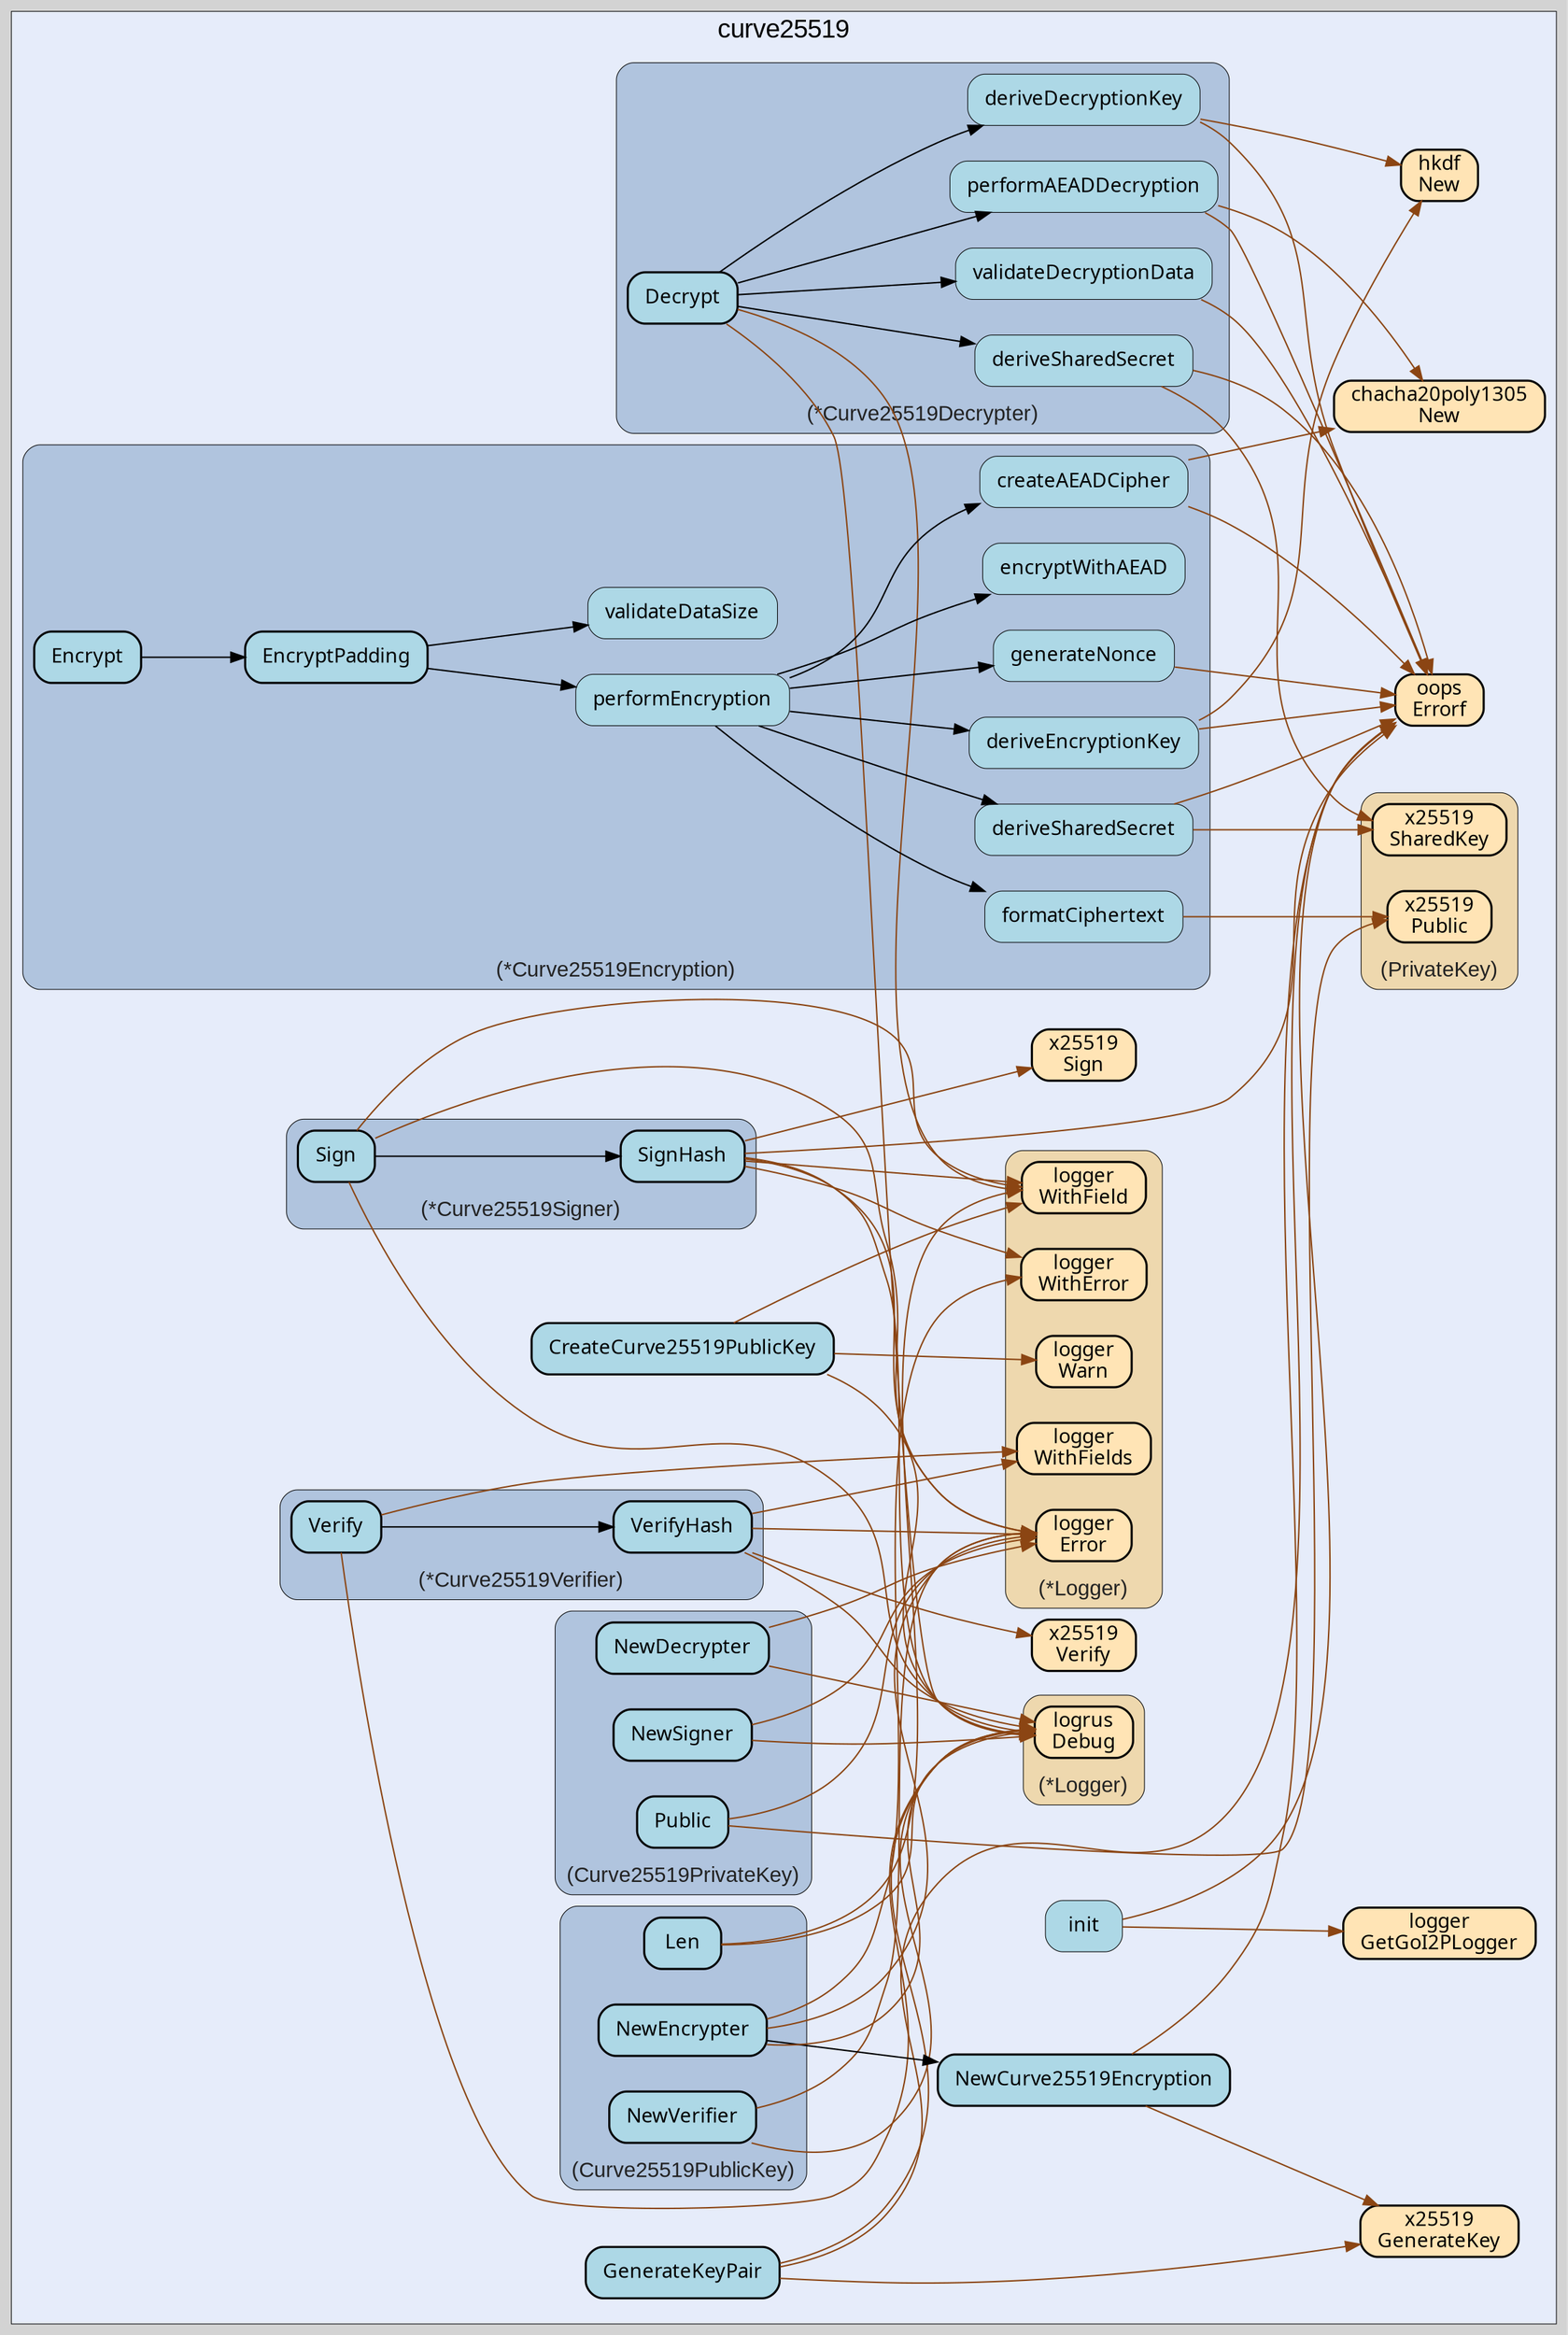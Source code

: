 digraph gocallvis {
    label="";
    labeljust="l";
    fontname="Arial";
    fontsize="14";
    rankdir="LR";
    bgcolor="lightgray";
    style="solid";
    penwidth="0.5";
    pad="0.0";
    nodesep="0.35";

    node [shape="box" style="filled,rounded" fillcolor="honeydew" fontname="Verdana" penwidth="1.0" margin="0.16,0.0"];
    edge [minlen="2"]

    subgraph "cluster_focus" {
        bgcolor="#e6ecfa";
label="curve25519";
labelloc="t";
labeljust="c";
fontsize="18";
        
        "go.step.sm/crypto/x25519.Sign" [ fillcolor="moccasin" label="x25519\nSign" penwidth="1.5" tooltip="go.step.sm/crypto/x25519.Sign | defined in x25519.go:139" ]
        "github.com/samber/oops.Errorf" [ fillcolor="moccasin" label="oops\nErrorf" penwidth="1.5" tooltip="github.com/samber/oops.Errorf | defined in oops.go:34" ]
        "golang.org/x/crypto/chacha20poly1305.New" [ fillcolor="moccasin" label="chacha20poly1305\nNew" penwidth="1.5" tooltip="golang.org/x/crypto/chacha20poly1305.New | defined in chacha20poly1305.go:40" ]
        "golang.org/x/crypto/hkdf.New" [ label="hkdf\nNew" penwidth="1.5" tooltip="golang.org/x/crypto/hkdf.New | defined in hkdf.go:92" fillcolor="moccasin" ]
        "github.com/go-i2p/crypto/curve25519.NewCurve25519Encryption" [ fillcolor="lightblue" label="NewCurve25519Encryption" penwidth="1.5" tooltip="github.com/go-i2p/crypto/curve25519.NewCurve25519Encryption | defined in curve25519_encryption.go:156\nat curve25519_encryption.go:162: calling [go.step.sm/crypto/x25519.GenerateKey]\nat curve25519_encryption.go:164: calling [github.com/samber/oops.Errorf]" ]
        "go.step.sm/crypto/x25519.GenerateKey" [ penwidth="1.5" tooltip="go.step.sm/crypto/x25519.GenerateKey | defined in x25519.go:37" fillcolor="moccasin" label="x25519\nGenerateKey" ]
        "go.step.sm/crypto/x25519.Verify" [ tooltip="go.step.sm/crypto/x25519.Verify | defined in x25519.go:217" fillcolor="moccasin" label="x25519\nVerify" penwidth="1.5" ]
        "github.com/go-i2p/crypto/curve25519.GenerateKeyPair" [ fillcolor="lightblue" label="GenerateKeyPair" penwidth="1.5" tooltip="github.com/go-i2p/crypto/curve25519.GenerateKeyPair | defined in utils.go:15\nat utils.go:16: calling [(*github.com/sirupsen/logrus.Logger).Debug]\nat utils.go:17: calling [go.step.sm/crypto/x25519.GenerateKey]\nat utils.go:19: calling [github.com/samber/oops.Errorf]" ]
        "github.com/go-i2p/crypto/curve25519.CreateCurve25519PublicKey" [ fillcolor="lightblue" label="CreateCurve25519PublicKey" penwidth="1.5" tooltip="github.com/go-i2p/crypto/curve25519.CreateCurve25519PublicKey | defined in curve25519_public_key.go:74\nat curve25519_public_key.go:75: calling [(*github.com/sirupsen/logrus.Logger).Debug]\nat curve25519_public_key.go:80: calling [(*github.com/sirupsen/logrus.Logger).Debug]\nat curve25519_public_key.go:75: calling [(*github.com/go-i2p/logger.Logger).WithField]\nat curve25519_public_key.go:82: calling [(*github.com/go-i2p/logger.Logger).WithField]\nat curve25519_public_key.go:83: calling [(*github.com/go-i2p/logger.Logger).Warn]" ]
        "github.com/go-i2p/crypto/curve25519.init" [ fillcolor="lightblue" label="init" penwidth="0.5" tooltip="github.com/go-i2p/crypto/curve25519.init | defined in .:0\nat constants.go:19: calling [github.com/samber/oops.Errorf]\nat constants.go:23: calling [github.com/samber/oops.Errorf]\nat constants.go:27: calling [github.com/samber/oops.Errorf]\nat constants.go:31: calling [github.com/samber/oops.Errorf]\nat constants.go:35: calling [github.com/samber/oops.Errorf]\nat constants.go:11: calling [github.com/go-i2p/logger.GetGoI2PLogger]" ]
        "github.com/go-i2p/logger.GetGoI2PLogger" [ fillcolor="moccasin" label="logger\nGetGoI2PLogger" penwidth="1.5" tooltip="github.com/go-i2p/logger.GetGoI2PLogger | defined in log.go:120" ]
        
        subgraph "cluster_*github.com/go-i2p/crypto/curve25519.Curve25519Decrypter" {
        penwidth="0.5";
labelloc="b";
style="rounded,filled";
tooltip="type: *github.com/go-i2p/crypto/curve25519.Curve25519Decrypter";
fontsize="15";
fontcolor="#222222";
fillcolor="lightsteelblue";
label="(*Curve25519Decrypter)";
        
        "(*github.com/go-i2p/crypto/curve25519.Curve25519Decrypter).deriveSharedSecret" [ fillcolor="lightblue" label="deriveSharedSecret" penwidth="0.5" tooltip="(*github.com/go-i2p/crypto/curve25519.Curve25519Decrypter).deriveSharedSecret | defined in curve25519_decrypter.go:61\nat curve25519_decrypter.go:67: calling [(go.step.sm/crypto/x25519.PrivateKey).SharedKey]\nat curve25519_decrypter.go:69: calling [github.com/samber/oops.Errorf]" ]
        "(*github.com/go-i2p/crypto/curve25519.Curve25519Decrypter).performAEADDecryption" [ fillcolor="lightblue" label="performAEADDecryption" penwidth="0.5" tooltip="(*github.com/go-i2p/crypto/curve25519.Curve25519Decrypter).performAEADDecryption | defined in curve25519_decrypter.go:86\nat curve25519_decrypter.go:87: calling [golang.org/x/crypto/chacha20poly1305.New]\nat curve25519_decrypter.go:89: calling [github.com/samber/oops.Errorf]\nat curve25519_decrypter.go:94: calling [github.com/samber/oops.Errorf]\nat curve25519_decrypter.go:102: calling [github.com/samber/oops.Errorf]" ]
        "(*github.com/go-i2p/crypto/curve25519.Curve25519Decrypter).deriveDecryptionKey" [ penwidth="0.5" tooltip="(*github.com/go-i2p/crypto/curve25519.Curve25519Decrypter).deriveDecryptionKey | defined in curve25519_decrypter.go:76\nat curve25519_decrypter.go:77: calling [golang.org/x/crypto/hkdf.New]\nat curve25519_decrypter.go:80: calling [github.com/samber/oops.Errorf]" fillcolor="lightblue" label="deriveDecryptionKey" ]
        "(*github.com/go-i2p/crypto/curve25519.Curve25519Decrypter).Decrypt" [ fillcolor="lightblue" label="Decrypt" penwidth="1.5" tooltip="(*github.com/go-i2p/crypto/curve25519.Curve25519Decrypter).Decrypt | defined in curve25519_decrypter.go:25\nat curve25519_decrypter.go:26: calling [(*github.com/sirupsen/logrus.Logger).Debug]\nat curve25519_decrypter.go:47: calling [(*github.com/sirupsen/logrus.Logger).Debug]\nat curve25519_decrypter.go:42: calling [(*github.com/go-i2p/crypto/curve25519.Curve25519Decrypter).performAEADDecryption]\nat curve25519_decrypter.go:37: calling [(*github.com/go-i2p/crypto/curve25519.Curve25519Decrypter).deriveDecryptionKey]\nat curve25519_decrypter.go:28: calling [(*github.com/go-i2p/crypto/curve25519.Curve25519Decrypter).validateDecryptionData]\nat curve25519_decrypter.go:26: calling [(*github.com/go-i2p/logger.Logger).WithField]\nat curve25519_decrypter.go:32: calling [(*github.com/go-i2p/crypto/curve25519.Curve25519Decrypter).deriveSharedSecret]" ]
        "(*github.com/go-i2p/crypto/curve25519.Curve25519Decrypter).validateDecryptionData" [ fillcolor="lightblue" label="validateDecryptionData" penwidth="0.5" tooltip="(*github.com/go-i2p/crypto/curve25519.Curve25519Decrypter).validateDecryptionData | defined in curve25519_decrypter.go:52\nat curve25519_decrypter.go:55: calling [github.com/samber/oops.Errorf]" ]
        
    }

        subgraph "cluster_*github.com/go-i2p/crypto/curve25519.Curve25519Encryption" {
        style="rounded,filled";
fillcolor="lightsteelblue";
tooltip="type: *github.com/go-i2p/crypto/curve25519.Curve25519Encryption";
penwidth="0.5";
fontsize="15";
fontcolor="#222222";
labelloc="b";
label="(*Curve25519Encryption)";
        
        "(*github.com/go-i2p/crypto/curve25519.Curve25519Encryption).deriveSharedSecret" [ tooltip="(*github.com/go-i2p/crypto/curve25519.Curve25519Encryption).deriveSharedSecret | defined in curve25519_encryption.go:82\nat curve25519_encryption.go:83: calling [(go.step.sm/crypto/x25519.PrivateKey).SharedKey]\nat curve25519_encryption.go:85: calling [github.com/samber/oops.Errorf]" fillcolor="lightblue" label="deriveSharedSecret" penwidth="0.5" ]
        "(*github.com/go-i2p/crypto/curve25519.Curve25519Encryption).performEncryption" [ fillcolor="lightblue" label="performEncryption" penwidth="0.5" tooltip="(*github.com/go-i2p/crypto/curve25519.Curve25519Encryption).performEncryption | defined in curve25519_encryption.go:45\nat curve25519_encryption.go:68: calling [(*github.com/go-i2p/crypto/curve25519.Curve25519Encryption).formatCiphertext]\nat curve25519_encryption.go:61: calling [(*github.com/go-i2p/crypto/curve25519.Curve25519Encryption).generateNonce]\nat curve25519_encryption.go:66: calling [(*github.com/go-i2p/crypto/curve25519.Curve25519Encryption).encryptWithAEAD]\nat curve25519_encryption.go:51: calling [(*github.com/go-i2p/crypto/curve25519.Curve25519Encryption).deriveEncryptionKey]\nat curve25519_encryption.go:46: calling [(*github.com/go-i2p/crypto/curve25519.Curve25519Encryption).deriveSharedSecret]\nat curve25519_encryption.go:56: calling [(*github.com/go-i2p/crypto/curve25519.Curve25519Encryption).createAEADCipher]" ]
        "(*github.com/go-i2p/crypto/curve25519.Curve25519Encryption).deriveEncryptionKey" [ label="deriveEncryptionKey" penwidth="0.5" tooltip="(*github.com/go-i2p/crypto/curve25519.Curve25519Encryption).deriveEncryptionKey | defined in curve25519_encryption.go:91\nat curve25519_encryption.go:95: calling [github.com/samber/oops.Errorf]\nat curve25519_encryption.go:92: calling [golang.org/x/crypto/hkdf.New]" fillcolor="lightblue" ]
        "(*github.com/go-i2p/crypto/curve25519.Curve25519Encryption).createAEADCipher" [ fillcolor="lightblue" label="createAEADCipher" penwidth="0.5" tooltip="(*github.com/go-i2p/crypto/curve25519.Curve25519Encryption).createAEADCipher | defined in curve25519_encryption.go:101\nat curve25519_encryption.go:102: calling [golang.org/x/crypto/chacha20poly1305.New]\nat curve25519_encryption.go:104: calling [github.com/samber/oops.Errorf]" ]
        "(*github.com/go-i2p/crypto/curve25519.Curve25519Encryption).generateNonce" [ fillcolor="lightblue" label="generateNonce" penwidth="0.5" tooltip="(*github.com/go-i2p/crypto/curve25519.Curve25519Encryption).generateNonce | defined in curve25519_encryption.go:110\nat curve25519_encryption.go:113: calling [github.com/samber/oops.Errorf]" ]
        "(*github.com/go-i2p/crypto/curve25519.Curve25519Encryption).encryptWithAEAD" [ fillcolor="lightblue" label="encryptWithAEAD" penwidth="0.5" tooltip="(*github.com/go-i2p/crypto/curve25519.Curve25519Encryption).encryptWithAEAD | defined in curve25519_encryption.go:119" ]
        "(*github.com/go-i2p/crypto/curve25519.Curve25519Encryption).formatCiphertext" [ label="formatCiphertext" penwidth="0.5" tooltip="(*github.com/go-i2p/crypto/curve25519.Curve25519Encryption).formatCiphertext | defined in curve25519_encryption.go:124\nat curve25519_encryption.go:125: calling [(go.step.sm/crypto/x25519.PrivateKey).Public]" fillcolor="lightblue" ]
        "(*github.com/go-i2p/crypto/curve25519.Curve25519Encryption).EncryptPadding" [ tooltip="(*github.com/go-i2p/crypto/curve25519.Curve25519Encryption).EncryptPadding | defined in curve25519_encryption.go:36\nat curve25519_encryption.go:37: calling [(*github.com/go-i2p/crypto/curve25519.Curve25519Encryption).validateDataSize]\nat curve25519_encryption.go:41: calling [(*github.com/go-i2p/crypto/curve25519.Curve25519Encryption).performEncryption]" fillcolor="lightblue" label="EncryptPadding" penwidth="1.5" ]
        "(*github.com/go-i2p/crypto/curve25519.Curve25519Encryption).validateDataSize" [ tooltip="(*github.com/go-i2p/crypto/curve25519.Curve25519Encryption).validateDataSize | defined in curve25519_encryption.go:72" fillcolor="lightblue" label="validateDataSize" penwidth="0.5" ]
        "(*github.com/go-i2p/crypto/curve25519.Curve25519Encryption).Encrypt" [ fillcolor="lightblue" label="Encrypt" penwidth="1.5" tooltip="(*github.com/go-i2p/crypto/curve25519.Curve25519Encryption).Encrypt | defined in curve25519_encryption.go:27\nat curve25519_encryption.go:28: calling [(*github.com/go-i2p/crypto/curve25519.Curve25519Encryption).EncryptPadding]" ]
        
    }

        subgraph "cluster_*github.com/go-i2p/crypto/curve25519.Curve25519Signer" {
        labelloc="b";
style="rounded,filled";
fillcolor="lightsteelblue";
penwidth="0.5";
fontsize="15";
fontcolor="#222222";
label="(*Curve25519Signer)";
tooltip="type: *github.com/go-i2p/crypto/curve25519.Curve25519Signer";
        
        "(*github.com/go-i2p/crypto/curve25519.Curve25519Signer).Sign" [ label="Sign" penwidth="1.5" tooltip="(*github.com/go-i2p/crypto/curve25519.Curve25519Signer).Sign | defined in curve25519_signer.go:22\nat curve25519_signer.go:32: calling [(*github.com/go-i2p/crypto/curve25519.Curve25519Signer).SignHash]\nat curve25519_signer.go:26: calling [(*github.com/go-i2p/logger.Logger).Error]\nat curve25519_signer.go:23: calling [(*github.com/sirupsen/logrus.Logger).Debug]\nat curve25519_signer.go:23: calling [(*github.com/go-i2p/logger.Logger).WithField]" fillcolor="lightblue" ]
        "(*github.com/go-i2p/crypto/curve25519.Curve25519Signer).SignHash" [ fillcolor="lightblue" label="SignHash" penwidth="1.5" tooltip="(*github.com/go-i2p/crypto/curve25519.Curve25519Signer).SignHash | defined in curve25519_signer.go:39\nat curve25519_signer.go:42: calling [go.step.sm/crypto/x25519.Sign]\nat curve25519_signer.go:40: calling [(*github.com/sirupsen/logrus.Logger).Debug]\nat curve25519_signer.go:48: calling [(*github.com/sirupsen/logrus.Logger).Debug]\nat curve25519_signer.go:45: calling [github.com/samber/oops.Errorf]\nat curve25519_signer.go:40: calling [(*github.com/go-i2p/logger.Logger).WithField]\nat curve25519_signer.go:48: calling [(*github.com/go-i2p/logger.Logger).WithField]\nat curve25519_signer.go:44: calling [(*github.com/go-i2p/logger.Logger).Error]\nat curve25519_signer.go:44: calling [(*github.com/go-i2p/logger.Logger).WithError]" ]
        
    }

        subgraph "cluster_*github.com/go-i2p/crypto/curve25519.Curve25519Verifier" {
        penwidth="0.5";
labelloc="b";
style="rounded,filled";
fillcolor="lightsteelblue";
label="(*Curve25519Verifier)";
tooltip="type: *github.com/go-i2p/crypto/curve25519.Curve25519Verifier";
fontsize="15";
fontcolor="#222222";
        
        "(*github.com/go-i2p/crypto/curve25519.Curve25519Verifier).VerifyHash" [ penwidth="1.5" tooltip="(*github.com/go-i2p/crypto/curve25519.Curve25519Verifier).VerifyHash | defined in curve25519_verifier.go:23\nat curve25519_verifier.go:30: calling [(*github.com/go-i2p/logger.Logger).Error]\nat curve25519_verifier.go:35: calling [(*github.com/go-i2p/logger.Logger).Error]\nat curve25519_verifier.go:41: calling [(*github.com/go-i2p/logger.Logger).Error]\nat curve25519_verifier.go:27: calling [(*github.com/sirupsen/logrus.Logger).Debug]\nat curve25519_verifier.go:45: calling [(*github.com/sirupsen/logrus.Logger).Debug]\nat curve25519_verifier.go:40: calling [go.step.sm/crypto/x25519.Verify]\nat curve25519_verifier.go:24: calling [(*github.com/go-i2p/logger.Logger).WithFields]" fillcolor="lightblue" label="VerifyHash" ]
        "(*github.com/go-i2p/crypto/curve25519.Curve25519Verifier).Verify" [ fillcolor="lightblue" label="Verify" penwidth="1.5" tooltip="(*github.com/go-i2p/crypto/curve25519.Curve25519Verifier).Verify | defined in curve25519_verifier.go:53\nat curve25519_verifier.go:61: calling [(*github.com/go-i2p/crypto/curve25519.Curve25519Verifier).VerifyHash]\nat curve25519_verifier.go:57: calling [(*github.com/sirupsen/logrus.Logger).Debug]\nat curve25519_verifier.go:54: calling [(*github.com/go-i2p/logger.Logger).WithFields]" ]
        
    }

        subgraph "cluster_*github.com/go-i2p/logger.Logger" {
        style="rounded,filled";
fillcolor="wheat2";
label="(*Logger)";
tooltip="type: *github.com/go-i2p/logger.Logger";
penwidth="0.5";
fontsize="15";
fontcolor="#222222";
labelloc="b";
        
        "(*github.com/go-i2p/logger.Logger).Error" [ fillcolor="moccasin" label="logger\nError" penwidth="1.5" tooltip="(*github.com/go-i2p/logger.Logger).Error | defined in log.go:42" ]
        "(*github.com/go-i2p/logger.Logger).WithField" [ fillcolor="moccasin" label="logger\nWithField" penwidth="1.5" tooltip="(*github.com/go-i2p/logger.Logger).WithField | defined in log.go:54" ]
        "(*github.com/go-i2p/logger.Logger).WithError" [ tooltip="(*github.com/go-i2p/logger.Logger).WithError | defined in log.go:66" fillcolor="moccasin" label="logger\nWithError" penwidth="1.5" ]
        "(*github.com/go-i2p/logger.Logger).WithFields" [ tooltip="(*github.com/go-i2p/logger.Logger).WithFields | defined in log.go:60" fillcolor="moccasin" label="logger\nWithFields" penwidth="1.5" ]
        "(*github.com/go-i2p/logger.Logger).Warn" [ penwidth="1.5" tooltip="(*github.com/go-i2p/logger.Logger).Warn | defined in log.go:30" fillcolor="moccasin" label="logger\nWarn" ]
        
    }

        subgraph "cluster_*github.com/sirupsen/logrus.Logger" {
        label="(*Logger)";
tooltip="type: *github.com/sirupsen/logrus.Logger";
penwidth="0.5";
fontsize="15";
fontcolor="#222222";
labelloc="b";
style="rounded,filled";
fillcolor="wheat2";
        
        "(*github.com/sirupsen/logrus.Logger).Debug" [ label="logrus\nDebug" penwidth="1.5" tooltip="(*github.com/sirupsen/logrus.Logger).Debug | defined in logger.go:221" fillcolor="moccasin" ]
        
    }

        subgraph "cluster_github.com/go-i2p/crypto/curve25519.Curve25519PrivateKey" {
        style="rounded,filled";
fontsize="15";
labelloc="b";
fillcolor="lightsteelblue";
label="(Curve25519PrivateKey)";
tooltip="type: github.com/go-i2p/crypto/curve25519.Curve25519PrivateKey";
penwidth="0.5";
fontcolor="#222222";
        
        "(github.com/go-i2p/crypto/curve25519.Curve25519PrivateKey).Public" [ fillcolor="lightblue" label="Public" penwidth="1.5" tooltip="(github.com/go-i2p/crypto/curve25519.Curve25519PrivateKey).Public | defined in curve25519_private_key.go:25\nat curve25519_private_key.go:35: calling [(go.step.sm/crypto/x25519.PrivateKey).Public]\nat curve25519_private_key.go:38: calling [(*github.com/go-i2p/logger.Logger).Error]" ]
        "(github.com/go-i2p/crypto/curve25519.Curve25519PrivateKey).NewDecrypter" [ fillcolor="lightblue" label="NewDecrypter" penwidth="1.5" tooltip="(github.com/go-i2p/crypto/curve25519.Curve25519PrivateKey).NewDecrypter | defined in curve25519_private_key.go:60\nat curve25519_private_key.go:61: calling [(*github.com/sirupsen/logrus.Logger).Debug]\nat curve25519_private_key.go:63: calling [(*github.com/go-i2p/logger.Logger).Error]" ]
        "(github.com/go-i2p/crypto/curve25519.Curve25519PrivateKey).NewSigner" [ fillcolor="lightblue" label="NewSigner" penwidth="1.5" tooltip="(github.com/go-i2p/crypto/curve25519.Curve25519PrivateKey).NewSigner | defined in curve25519_private_key.go:80\nat curve25519_private_key.go:81: calling [(*github.com/sirupsen/logrus.Logger).Debug]\nat curve25519_private_key.go:83: calling [(*github.com/go-i2p/logger.Logger).Error]" ]
        
    }

        subgraph "cluster_github.com/go-i2p/crypto/curve25519.Curve25519PublicKey" {
        penwidth="0.5";
fontsize="15";
fontcolor="#222222";
style="rounded,filled";
fillcolor="lightsteelblue";
label="(Curve25519PublicKey)";
tooltip="type: github.com/go-i2p/crypto/curve25519.Curve25519PublicKey";
labelloc="b";
        
        "(github.com/go-i2p/crypto/curve25519.Curve25519PublicKey).NewVerifier" [ fillcolor="lightblue" label="NewVerifier" penwidth="1.5" tooltip="(github.com/go-i2p/crypto/curve25519.Curve25519PublicKey).NewVerifier | defined in curve25519_public_key.go:26\nat curve25519_public_key.go:29: calling [(*github.com/go-i2p/logger.Logger).Error]\nat curve25519_public_key.go:27: calling [(*github.com/sirupsen/logrus.Logger).Debug]" ]
        "(github.com/go-i2p/crypto/curve25519.Curve25519PublicKey).NewEncrypter" [ penwidth="1.5" tooltip="(github.com/go-i2p/crypto/curve25519.Curve25519PublicKey).NewEncrypter | defined in curve25519_public_key.go:48\nat curve25519_public_key.go:49: calling [(*github.com/sirupsen/logrus.Logger).Debug]\nat curve25519_public_key.go:66: calling [(*github.com/sirupsen/logrus.Logger).Debug]\nat curve25519_public_key.go:62: calling [(*github.com/go-i2p/logger.Logger).WithError]\nat curve25519_public_key.go:52: calling [(*github.com/go-i2p/logger.Logger).Error]\nat curve25519_public_key.go:62: calling [(*github.com/go-i2p/logger.Logger).Error]\nat curve25519_public_key.go:60: calling [github.com/go-i2p/crypto/curve25519.NewCurve25519Encryption]" fillcolor="lightblue" label="NewEncrypter" ]
        "(github.com/go-i2p/crypto/curve25519.Curve25519PublicKey).Len" [ label="Len" penwidth="1.5" tooltip="(github.com/go-i2p/crypto/curve25519.Curve25519PublicKey).Len | defined in curve25519_public_key.go:38\nat curve25519_public_key.go:40: calling [(*github.com/go-i2p/logger.Logger).WithField]\nat curve25519_public_key.go:40: calling [(*github.com/sirupsen/logrus.Logger).Debug]" fillcolor="lightblue" ]
        
    }

        subgraph "cluster_go.step.sm/crypto/x25519.PrivateKey" {
        label="(PrivateKey)";
tooltip="type: go.step.sm/crypto/x25519.PrivateKey";
penwidth="0.5";
fontsize="15";
fontcolor="#222222";
labelloc="b";
style="rounded,filled";
fillcolor="wheat2";
        
        "(go.step.sm/crypto/x25519.PrivateKey).SharedKey" [ fillcolor="moccasin" label="x25519\nSharedKey" penwidth="1.5" tooltip="(go.step.sm/crypto/x25519.PrivateKey).SharedKey | defined in x25519.go:101" ]
        "(go.step.sm/crypto/x25519.PrivateKey).Public" [ fillcolor="moccasin" label="x25519\nPublic" penwidth="1.5" tooltip="(go.step.sm/crypto/x25519.PrivateKey).Public | defined in x25519.go:74" ]
        
    }

    }

    "(*github.com/go-i2p/crypto/curve25519.Curve25519Signer).SignHash" -> "go.step.sm/crypto/x25519.Sign" [ tooltip="at curve25519_signer.go:42: calling [go.step.sm/crypto/x25519.Sign]" color="saddlebrown" ]
    "(*github.com/go-i2p/crypto/curve25519.Curve25519Encryption).deriveEncryptionKey" -> "github.com/samber/oops.Errorf" [ tooltip="at curve25519_encryption.go:95: calling [github.com/samber/oops.Errorf]" color="saddlebrown" ]
    "(github.com/go-i2p/crypto/curve25519.Curve25519PrivateKey).Public" -> "(go.step.sm/crypto/x25519.PrivateKey).Public" [ color="saddlebrown" tooltip="at curve25519_private_key.go:35: calling [(go.step.sm/crypto/x25519.PrivateKey).Public]" ]
    "(github.com/go-i2p/crypto/curve25519.Curve25519PrivateKey).NewDecrypter" -> "(*github.com/sirupsen/logrus.Logger).Debug" [ tooltip="at curve25519_private_key.go:61: calling [(*github.com/sirupsen/logrus.Logger).Debug]" color="saddlebrown" ]
    "(*github.com/go-i2p/crypto/curve25519.Curve25519Signer).SignHash" -> "(*github.com/sirupsen/logrus.Logger).Debug" [ color="saddlebrown" tooltip="at curve25519_signer.go:40: calling [(*github.com/sirupsen/logrus.Logger).Debug]\nat curve25519_signer.go:48: calling [(*github.com/sirupsen/logrus.Logger).Debug]" ]
    "(*github.com/go-i2p/crypto/curve25519.Curve25519Signer).SignHash" -> "github.com/samber/oops.Errorf" [ color="saddlebrown" tooltip="at curve25519_signer.go:45: calling [github.com/samber/oops.Errorf]" ]
    "(*github.com/go-i2p/crypto/curve25519.Curve25519Signer).Sign" -> "(*github.com/go-i2p/crypto/curve25519.Curve25519Signer).SignHash" [ tooltip="at curve25519_signer.go:32: calling [(*github.com/go-i2p/crypto/curve25519.Curve25519Signer).SignHash]" ]
    "(*github.com/go-i2p/crypto/curve25519.Curve25519Encryption).createAEADCipher" -> "golang.org/x/crypto/chacha20poly1305.New" [ color="saddlebrown" tooltip="at curve25519_encryption.go:102: calling [golang.org/x/crypto/chacha20poly1305.New]" ]
    "(*github.com/go-i2p/crypto/curve25519.Curve25519Encryption).performEncryption" -> "(*github.com/go-i2p/crypto/curve25519.Curve25519Encryption).formatCiphertext" [ tooltip="at curve25519_encryption.go:68: calling [(*github.com/go-i2p/crypto/curve25519.Curve25519Encryption).formatCiphertext]" ]
    "(*github.com/go-i2p/crypto/curve25519.Curve25519Verifier).VerifyHash" -> "(*github.com/go-i2p/logger.Logger).Error" [ tooltip="at curve25519_verifier.go:30: calling [(*github.com/go-i2p/logger.Logger).Error]\nat curve25519_verifier.go:35: calling [(*github.com/go-i2p/logger.Logger).Error]\nat curve25519_verifier.go:41: calling [(*github.com/go-i2p/logger.Logger).Error]" color="saddlebrown" ]
    "(*github.com/go-i2p/crypto/curve25519.Curve25519Decrypter).Decrypt" -> "(*github.com/sirupsen/logrus.Logger).Debug" [ tooltip="at curve25519_decrypter.go:26: calling [(*github.com/sirupsen/logrus.Logger).Debug]\nat curve25519_decrypter.go:47: calling [(*github.com/sirupsen/logrus.Logger).Debug]" color="saddlebrown" ]
    "(*github.com/go-i2p/crypto/curve25519.Curve25519Decrypter).Decrypt" -> "(*github.com/go-i2p/crypto/curve25519.Curve25519Decrypter).performAEADDecryption" [ tooltip="at curve25519_decrypter.go:42: calling [(*github.com/go-i2p/crypto/curve25519.Curve25519Decrypter).performAEADDecryption]" ]
    "(*github.com/go-i2p/crypto/curve25519.Curve25519Decrypter).performAEADDecryption" -> "golang.org/x/crypto/chacha20poly1305.New" [ color="saddlebrown" tooltip="at curve25519_decrypter.go:87: calling [golang.org/x/crypto/chacha20poly1305.New]" ]
    "(*github.com/go-i2p/crypto/curve25519.Curve25519Verifier).VerifyHash" -> "(*github.com/sirupsen/logrus.Logger).Debug" [ color="saddlebrown" tooltip="at curve25519_verifier.go:27: calling [(*github.com/sirupsen/logrus.Logger).Debug]\nat curve25519_verifier.go:45: calling [(*github.com/sirupsen/logrus.Logger).Debug]" ]
    "(*github.com/go-i2p/crypto/curve25519.Curve25519Verifier).VerifyHash" -> "go.step.sm/crypto/x25519.Verify" [ color="saddlebrown" tooltip="at curve25519_verifier.go:40: calling [go.step.sm/crypto/x25519.Verify]" ]
    "(github.com/go-i2p/crypto/curve25519.Curve25519PublicKey).Len" -> "(*github.com/go-i2p/logger.Logger).WithField" [ tooltip="at curve25519_public_key.go:40: calling [(*github.com/go-i2p/logger.Logger).WithField]" color="saddlebrown" ]
    "github.com/go-i2p/crypto/curve25519.init" -> "github.com/samber/oops.Errorf" [ color="saddlebrown" tooltip="at constants.go:19: calling [github.com/samber/oops.Errorf]\nat constants.go:23: calling [github.com/samber/oops.Errorf]\nat constants.go:27: calling [github.com/samber/oops.Errorf]\nat constants.go:31: calling [github.com/samber/oops.Errorf]\nat constants.go:35: calling [github.com/samber/oops.Errorf]" ]
    "(*github.com/go-i2p/crypto/curve25519.Curve25519Encryption).EncryptPadding" -> "(*github.com/go-i2p/crypto/curve25519.Curve25519Encryption).validateDataSize" [ tooltip="at curve25519_encryption.go:37: calling [(*github.com/go-i2p/crypto/curve25519.Curve25519Encryption).validateDataSize]" ]
    "(*github.com/go-i2p/crypto/curve25519.Curve25519Encryption).performEncryption" -> "(*github.com/go-i2p/crypto/curve25519.Curve25519Encryption).generateNonce" [ tooltip="at curve25519_encryption.go:61: calling [(*github.com/go-i2p/crypto/curve25519.Curve25519Encryption).generateNonce]" ]
    "(*github.com/go-i2p/crypto/curve25519.Curve25519Decrypter).validateDecryptionData" -> "github.com/samber/oops.Errorf" [ color="saddlebrown" tooltip="at curve25519_decrypter.go:55: calling [github.com/samber/oops.Errorf]" ]
    "github.com/go-i2p/crypto/curve25519.GenerateKeyPair" -> "(*github.com/sirupsen/logrus.Logger).Debug" [ color="saddlebrown" tooltip="at utils.go:16: calling [(*github.com/sirupsen/logrus.Logger).Debug]" ]
    "(*github.com/go-i2p/crypto/curve25519.Curve25519Decrypter).deriveSharedSecret" -> "(go.step.sm/crypto/x25519.PrivateKey).SharedKey" [ color="saddlebrown" tooltip="at curve25519_decrypter.go:67: calling [(go.step.sm/crypto/x25519.PrivateKey).SharedKey]" ]
    "(*github.com/go-i2p/crypto/curve25519.Curve25519Encryption).deriveEncryptionKey" -> "golang.org/x/crypto/hkdf.New" [ color="saddlebrown" tooltip="at curve25519_encryption.go:92: calling [golang.org/x/crypto/hkdf.New]" ]
    "github.com/go-i2p/crypto/curve25519.CreateCurve25519PublicKey" -> "(*github.com/sirupsen/logrus.Logger).Debug" [ color="saddlebrown" tooltip="at curve25519_public_key.go:75: calling [(*github.com/sirupsen/logrus.Logger).Debug]\nat curve25519_public_key.go:80: calling [(*github.com/sirupsen/logrus.Logger).Debug]" ]
    "(*github.com/go-i2p/crypto/curve25519.Curve25519Encryption).Encrypt" -> "(*github.com/go-i2p/crypto/curve25519.Curve25519Encryption).EncryptPadding" [ tooltip="at curve25519_encryption.go:28: calling [(*github.com/go-i2p/crypto/curve25519.Curve25519Encryption).EncryptPadding]" ]
    "(*github.com/go-i2p/crypto/curve25519.Curve25519Verifier).Verify" -> "(*github.com/go-i2p/crypto/curve25519.Curve25519Verifier).VerifyHash" [ tooltip="at curve25519_verifier.go:61: calling [(*github.com/go-i2p/crypto/curve25519.Curve25519Verifier).VerifyHash]" ]
    "(*github.com/go-i2p/crypto/curve25519.Curve25519Signer).SignHash" -> "(*github.com/go-i2p/logger.Logger).WithField" [ color="saddlebrown" tooltip="at curve25519_signer.go:40: calling [(*github.com/go-i2p/logger.Logger).WithField]\nat curve25519_signer.go:48: calling [(*github.com/go-i2p/logger.Logger).WithField]" ]
    "(*github.com/go-i2p/crypto/curve25519.Curve25519Encryption).deriveSharedSecret" -> "(go.step.sm/crypto/x25519.PrivateKey).SharedKey" [ tooltip="at curve25519_encryption.go:83: calling [(go.step.sm/crypto/x25519.PrivateKey).SharedKey]" color="saddlebrown" ]
    "github.com/go-i2p/crypto/curve25519.NewCurve25519Encryption" -> "go.step.sm/crypto/x25519.GenerateKey" [ color="saddlebrown" tooltip="at curve25519_encryption.go:162: calling [go.step.sm/crypto/x25519.GenerateKey]" ]
    "(github.com/go-i2p/crypto/curve25519.Curve25519PrivateKey).Public" -> "(*github.com/go-i2p/logger.Logger).Error" [ tooltip="at curve25519_private_key.go:38: calling [(*github.com/go-i2p/logger.Logger).Error]" color="saddlebrown" ]
    "(*github.com/go-i2p/crypto/curve25519.Curve25519Signer).Sign" -> "(*github.com/go-i2p/logger.Logger).Error" [ color="saddlebrown" tooltip="at curve25519_signer.go:26: calling [(*github.com/go-i2p/logger.Logger).Error]" ]
    "(*github.com/go-i2p/crypto/curve25519.Curve25519Encryption).formatCiphertext" -> "(go.step.sm/crypto/x25519.PrivateKey).Public" [ color="saddlebrown" tooltip="at curve25519_encryption.go:125: calling [(go.step.sm/crypto/x25519.PrivateKey).Public]" ]
    "(*github.com/go-i2p/crypto/curve25519.Curve25519Decrypter).deriveDecryptionKey" -> "golang.org/x/crypto/hkdf.New" [ tooltip="at curve25519_decrypter.go:77: calling [golang.org/x/crypto/hkdf.New]" color="saddlebrown" ]
    "(*github.com/go-i2p/crypto/curve25519.Curve25519Decrypter).Decrypt" -> "(*github.com/go-i2p/crypto/curve25519.Curve25519Decrypter).deriveDecryptionKey" [ tooltip="at curve25519_decrypter.go:37: calling [(*github.com/go-i2p/crypto/curve25519.Curve25519Decrypter).deriveDecryptionKey]" ]
    "github.com/go-i2p/crypto/curve25519.GenerateKeyPair" -> "go.step.sm/crypto/x25519.GenerateKey" [ color="saddlebrown" tooltip="at utils.go:17: calling [go.step.sm/crypto/x25519.GenerateKey]" ]
    "(*github.com/go-i2p/crypto/curve25519.Curve25519Decrypter).deriveSharedSecret" -> "github.com/samber/oops.Errorf" [ color="saddlebrown" tooltip="at curve25519_decrypter.go:69: calling [github.com/samber/oops.Errorf]" ]
    "(*github.com/go-i2p/crypto/curve25519.Curve25519Encryption).createAEADCipher" -> "github.com/samber/oops.Errorf" [ color="saddlebrown" tooltip="at curve25519_encryption.go:104: calling [github.com/samber/oops.Errorf]" ]
    "(*github.com/go-i2p/crypto/curve25519.Curve25519Encryption).performEncryption" -> "(*github.com/go-i2p/crypto/curve25519.Curve25519Encryption).encryptWithAEAD" [ tooltip="at curve25519_encryption.go:66: calling [(*github.com/go-i2p/crypto/curve25519.Curve25519Encryption).encryptWithAEAD]" ]
    "github.com/go-i2p/crypto/curve25519.GenerateKeyPair" -> "github.com/samber/oops.Errorf" [ tooltip="at utils.go:19: calling [github.com/samber/oops.Errorf]" color="saddlebrown" ]
    "(github.com/go-i2p/crypto/curve25519.Curve25519PublicKey).NewEncrypter" -> "(*github.com/sirupsen/logrus.Logger).Debug" [ tooltip="at curve25519_public_key.go:49: calling [(*github.com/sirupsen/logrus.Logger).Debug]\nat curve25519_public_key.go:66: calling [(*github.com/sirupsen/logrus.Logger).Debug]" color="saddlebrown" ]
    "(github.com/go-i2p/crypto/curve25519.Curve25519PublicKey).NewVerifier" -> "(*github.com/go-i2p/logger.Logger).Error" [ color="saddlebrown" tooltip="at curve25519_public_key.go:29: calling [(*github.com/go-i2p/logger.Logger).Error]" ]
    "(*github.com/go-i2p/crypto/curve25519.Curve25519Encryption).deriveSharedSecret" -> "github.com/samber/oops.Errorf" [ color="saddlebrown" tooltip="at curve25519_encryption.go:85: calling [github.com/samber/oops.Errorf]" ]
    "(*github.com/go-i2p/crypto/curve25519.Curve25519Decrypter).Decrypt" -> "(*github.com/go-i2p/crypto/curve25519.Curve25519Decrypter).validateDecryptionData" [ tooltip="at curve25519_decrypter.go:28: calling [(*github.com/go-i2p/crypto/curve25519.Curve25519Decrypter).validateDecryptionData]" ]
    "(*github.com/go-i2p/crypto/curve25519.Curve25519Encryption).EncryptPadding" -> "(*github.com/go-i2p/crypto/curve25519.Curve25519Encryption).performEncryption" [ tooltip="at curve25519_encryption.go:41: calling [(*github.com/go-i2p/crypto/curve25519.Curve25519Encryption).performEncryption]" ]
    "(github.com/go-i2p/crypto/curve25519.Curve25519PrivateKey).NewSigner" -> "(*github.com/sirupsen/logrus.Logger).Debug" [ color="saddlebrown" tooltip="at curve25519_private_key.go:81: calling [(*github.com/sirupsen/logrus.Logger).Debug]" ]
    "(github.com/go-i2p/crypto/curve25519.Curve25519PrivateKey).NewSigner" -> "(*github.com/go-i2p/logger.Logger).Error" [ color="saddlebrown" tooltip="at curve25519_private_key.go:83: calling [(*github.com/go-i2p/logger.Logger).Error]" ]
    "(*github.com/go-i2p/crypto/curve25519.Curve25519Signer).SignHash" -> "(*github.com/go-i2p/logger.Logger).Error" [ color="saddlebrown" tooltip="at curve25519_signer.go:44: calling [(*github.com/go-i2p/logger.Logger).Error]" ]
    "(*github.com/go-i2p/crypto/curve25519.Curve25519Encryption).performEncryption" -> "(*github.com/go-i2p/crypto/curve25519.Curve25519Encryption).deriveEncryptionKey" [ tooltip="at curve25519_encryption.go:51: calling [(*github.com/go-i2p/crypto/curve25519.Curve25519Encryption).deriveEncryptionKey]" ]
    "(*github.com/go-i2p/crypto/curve25519.Curve25519Verifier).Verify" -> "(*github.com/sirupsen/logrus.Logger).Debug" [ color="saddlebrown" tooltip="at curve25519_verifier.go:57: calling [(*github.com/sirupsen/logrus.Logger).Debug]" ]
    "(github.com/go-i2p/crypto/curve25519.Curve25519PublicKey).Len" -> "(*github.com/sirupsen/logrus.Logger).Debug" [ color="saddlebrown" tooltip="at curve25519_public_key.go:40: calling [(*github.com/sirupsen/logrus.Logger).Debug]" ]
    "(*github.com/go-i2p/crypto/curve25519.Curve25519Signer).Sign" -> "(*github.com/sirupsen/logrus.Logger).Debug" [ color="saddlebrown" tooltip="at curve25519_signer.go:23: calling [(*github.com/sirupsen/logrus.Logger).Debug]" ]
    "(*github.com/go-i2p/crypto/curve25519.Curve25519Encryption).performEncryption" -> "(*github.com/go-i2p/crypto/curve25519.Curve25519Encryption).deriveSharedSecret" [ tooltip="at curve25519_encryption.go:46: calling [(*github.com/go-i2p/crypto/curve25519.Curve25519Encryption).deriveSharedSecret]" ]
    "(*github.com/go-i2p/crypto/curve25519.Curve25519Encryption).generateNonce" -> "github.com/samber/oops.Errorf" [ color="saddlebrown" tooltip="at curve25519_encryption.go:113: calling [github.com/samber/oops.Errorf]" ]
    "github.com/go-i2p/crypto/curve25519.CreateCurve25519PublicKey" -> "(*github.com/go-i2p/logger.Logger).WithField" [ color="saddlebrown" tooltip="at curve25519_public_key.go:75: calling [(*github.com/go-i2p/logger.Logger).WithField]\nat curve25519_public_key.go:82: calling [(*github.com/go-i2p/logger.Logger).WithField]" ]
    "github.com/go-i2p/crypto/curve25519.CreateCurve25519PublicKey" -> "(*github.com/go-i2p/logger.Logger).Warn" [ tooltip="at curve25519_public_key.go:83: calling [(*github.com/go-i2p/logger.Logger).Warn]" color="saddlebrown" ]
    "(github.com/go-i2p/crypto/curve25519.Curve25519PublicKey).NewEncrypter" -> "(*github.com/go-i2p/logger.Logger).WithError" [ color="saddlebrown" tooltip="at curve25519_public_key.go:62: calling [(*github.com/go-i2p/logger.Logger).WithError]" ]
    "(*github.com/go-i2p/crypto/curve25519.Curve25519Decrypter).performAEADDecryption" -> "github.com/samber/oops.Errorf" [ color="saddlebrown" tooltip="at curve25519_decrypter.go:89: calling [github.com/samber/oops.Errorf]\nat curve25519_decrypter.go:94: calling [github.com/samber/oops.Errorf]\nat curve25519_decrypter.go:102: calling [github.com/samber/oops.Errorf]" ]
    "github.com/go-i2p/crypto/curve25519.NewCurve25519Encryption" -> "github.com/samber/oops.Errorf" [ color="saddlebrown" tooltip="at curve25519_encryption.go:164: calling [github.com/samber/oops.Errorf]" ]
    "(*github.com/go-i2p/crypto/curve25519.Curve25519Verifier).VerifyHash" -> "(*github.com/go-i2p/logger.Logger).WithFields" [ color="saddlebrown" tooltip="at curve25519_verifier.go:24: calling [(*github.com/go-i2p/logger.Logger).WithFields]" ]
    "(github.com/go-i2p/crypto/curve25519.Curve25519PublicKey).NewEncrypter" -> "(*github.com/go-i2p/logger.Logger).Error" [ tooltip="at curve25519_public_key.go:52: calling [(*github.com/go-i2p/logger.Logger).Error]\nat curve25519_public_key.go:62: calling [(*github.com/go-i2p/logger.Logger).Error]" color="saddlebrown" ]
    "(*github.com/go-i2p/crypto/curve25519.Curve25519Decrypter).Decrypt" -> "(*github.com/go-i2p/logger.Logger).WithField" [ color="saddlebrown" tooltip="at curve25519_decrypter.go:26: calling [(*github.com/go-i2p/logger.Logger).WithField]" ]
    "(*github.com/go-i2p/crypto/curve25519.Curve25519Decrypter).Decrypt" -> "(*github.com/go-i2p/crypto/curve25519.Curve25519Decrypter).deriveSharedSecret" [ tooltip="at curve25519_decrypter.go:32: calling [(*github.com/go-i2p/crypto/curve25519.Curve25519Decrypter).deriveSharedSecret]" ]
    "github.com/go-i2p/crypto/curve25519.init" -> "github.com/go-i2p/logger.GetGoI2PLogger" [ tooltip="at constants.go:11: calling [github.com/go-i2p/logger.GetGoI2PLogger]" color="saddlebrown" ]
    "(github.com/go-i2p/crypto/curve25519.Curve25519PublicKey).NewVerifier" -> "(*github.com/sirupsen/logrus.Logger).Debug" [ tooltip="at curve25519_public_key.go:27: calling [(*github.com/sirupsen/logrus.Logger).Debug]" color="saddlebrown" ]
    "(*github.com/go-i2p/crypto/curve25519.Curve25519Signer).Sign" -> "(*github.com/go-i2p/logger.Logger).WithField" [ color="saddlebrown" tooltip="at curve25519_signer.go:23: calling [(*github.com/go-i2p/logger.Logger).WithField]" ]
    "(*github.com/go-i2p/crypto/curve25519.Curve25519Encryption).performEncryption" -> "(*github.com/go-i2p/crypto/curve25519.Curve25519Encryption).createAEADCipher" [ tooltip="at curve25519_encryption.go:56: calling [(*github.com/go-i2p/crypto/curve25519.Curve25519Encryption).createAEADCipher]" ]
    "(*github.com/go-i2p/crypto/curve25519.Curve25519Decrypter).deriveDecryptionKey" -> "github.com/samber/oops.Errorf" [ color="saddlebrown" tooltip="at curve25519_decrypter.go:80: calling [github.com/samber/oops.Errorf]" ]
    "(*github.com/go-i2p/crypto/curve25519.Curve25519Signer).SignHash" -> "(*github.com/go-i2p/logger.Logger).WithError" [ tooltip="at curve25519_signer.go:44: calling [(*github.com/go-i2p/logger.Logger).WithError]" color="saddlebrown" ]
    "(github.com/go-i2p/crypto/curve25519.Curve25519PrivateKey).NewDecrypter" -> "(*github.com/go-i2p/logger.Logger).Error" [ color="saddlebrown" tooltip="at curve25519_private_key.go:63: calling [(*github.com/go-i2p/logger.Logger).Error]" ]
    "(github.com/go-i2p/crypto/curve25519.Curve25519PublicKey).NewEncrypter" -> "github.com/go-i2p/crypto/curve25519.NewCurve25519Encryption" [ tooltip="at curve25519_public_key.go:60: calling [github.com/go-i2p/crypto/curve25519.NewCurve25519Encryption]" ]
    "(*github.com/go-i2p/crypto/curve25519.Curve25519Verifier).Verify" -> "(*github.com/go-i2p/logger.Logger).WithFields" [ color="saddlebrown" tooltip="at curve25519_verifier.go:54: calling [(*github.com/go-i2p/logger.Logger).WithFields]" ]
}

